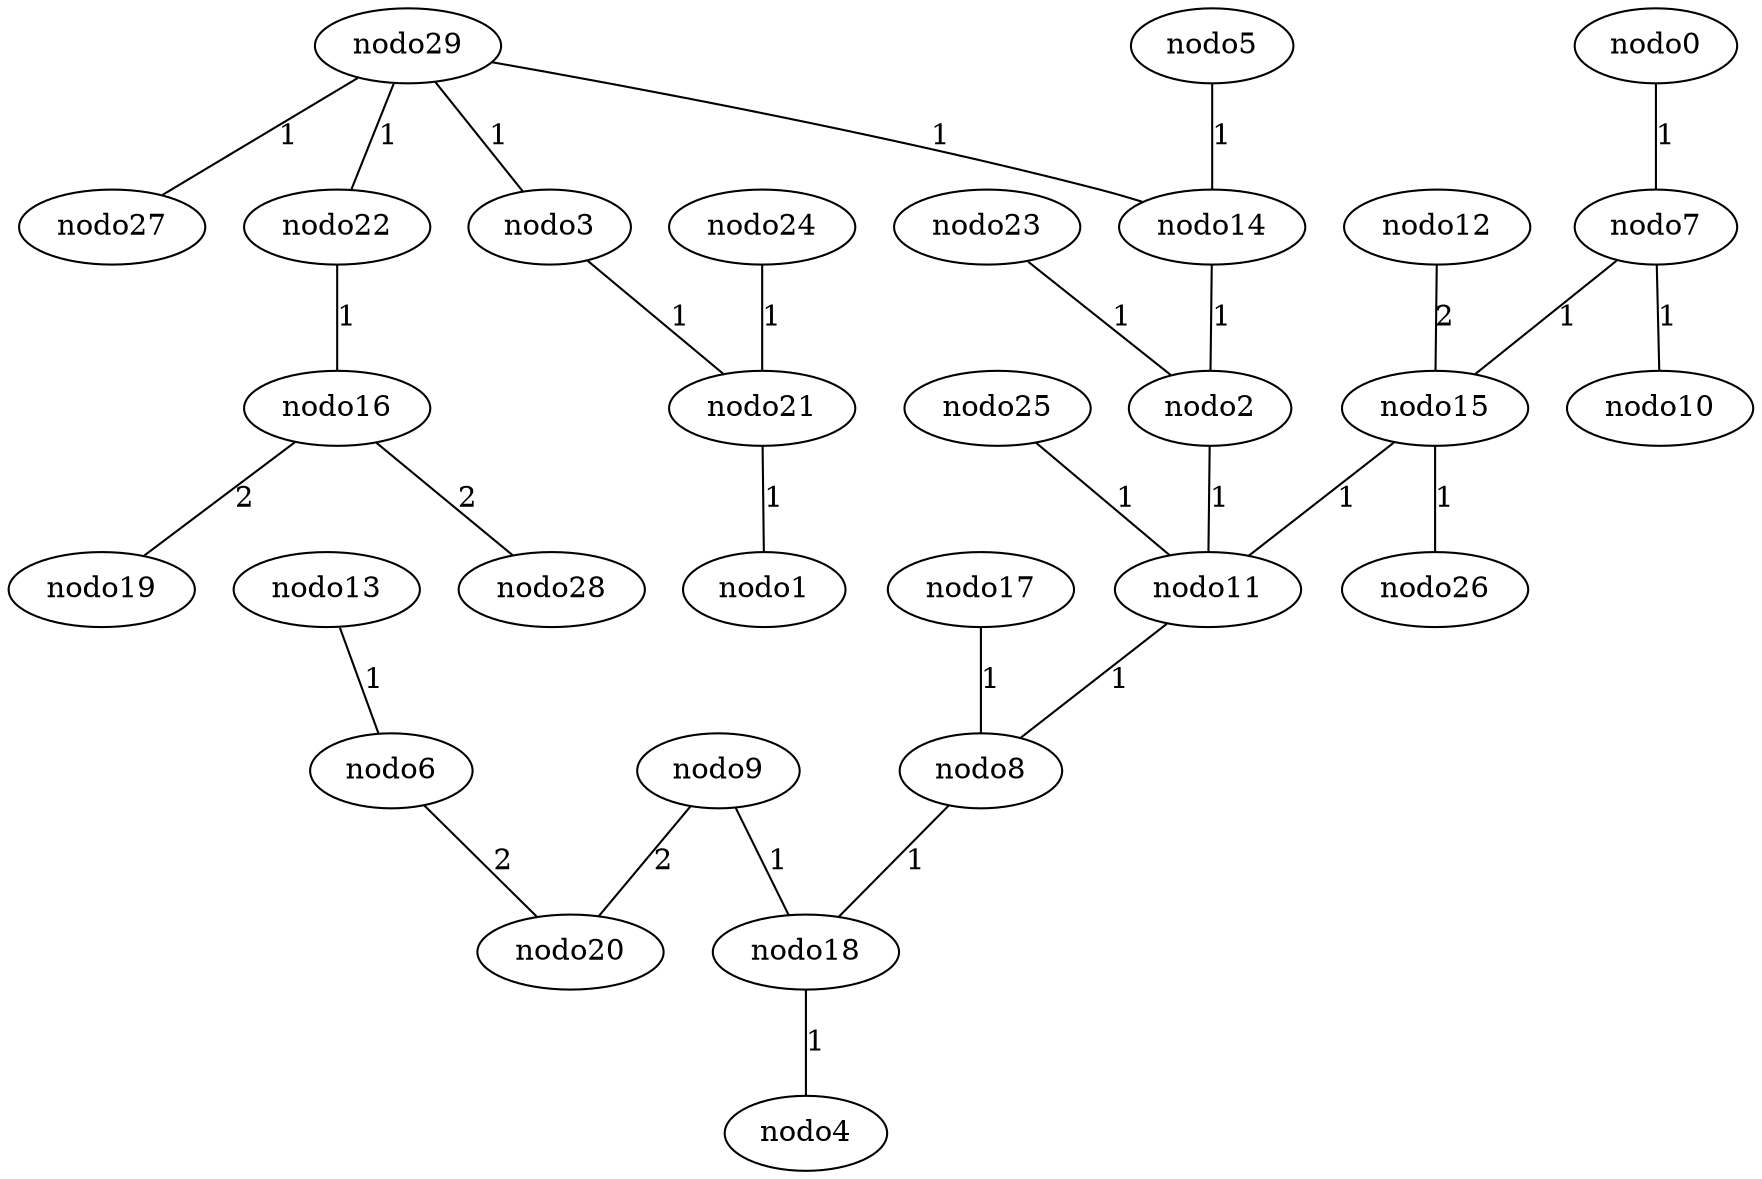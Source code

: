 graph X {
 0 [label="nodo0"];
 1 [label="nodo1"];
 2 [label="nodo2"];
 3 [label="nodo3"];
 4 [label="nodo4"];
 5 [label="nodo5"];
 6 [label="nodo6"];
 7 [label="nodo7"];
 8 [label="nodo8"];
 9 [label="nodo9"];
 10 [label="nodo10"];
 11 [label="nodo11"];
 12 [label="nodo12"];
 13 [label="nodo13"];
 14 [label="nodo14"];
 15 [label="nodo15"];
 16 [label="nodo16"];
 17 [label="nodo17"];
 18 [label="nodo18"];
 19 [label="nodo19"];
 20 [label="nodo20"];
 21 [label="nodo21"];
 22 [label="nodo22"];
 23 [label="nodo23"];
 24 [label="nodo24"];
 25 [label="nodo25"];
 26 [label="nodo26"];
 27 [label="nodo27"];
 28 [label="nodo28"];
 29 [label="nodo29"];
  0 -- 7  [label="1"];
  7 -- 15  [label="1"];
  7 -- 10  [label="1"];
  15 -- 11  [label="1"];
  15 -- 26  [label="1"];
  2 -- 11  [label="1"];
  11 -- 8  [label="1"];
  25 -- 11  [label="1"];
  23 -- 2  [label="1"];
  14 -- 2  [label="1"];
  5 -- 14  [label="1"];
  29 -- 14  [label="1"];
  29 -- 27  [label="1"];
  29 -- 22  [label="1"];
  29 -- 3  [label="1"];
  8 -- 18  [label="1"];
  17 -- 8  [label="1"];
  22 -- 16  [label="1"];
  9 -- 18  [label="1"];
  18 -- 4  [label="1"];
  3 -- 21  [label="1"];
  24 -- 21  [label="1"];
  21 -- 1  [label="1"];
  12 -- 15  [label="2"];
  9 -- 20  [label="2"];
  6 -- 20  [label="2"];
  13 -- 6  [label="1"];
  16 -- 19  [label="2"];
  16 -- 28  [label="2"];
}
